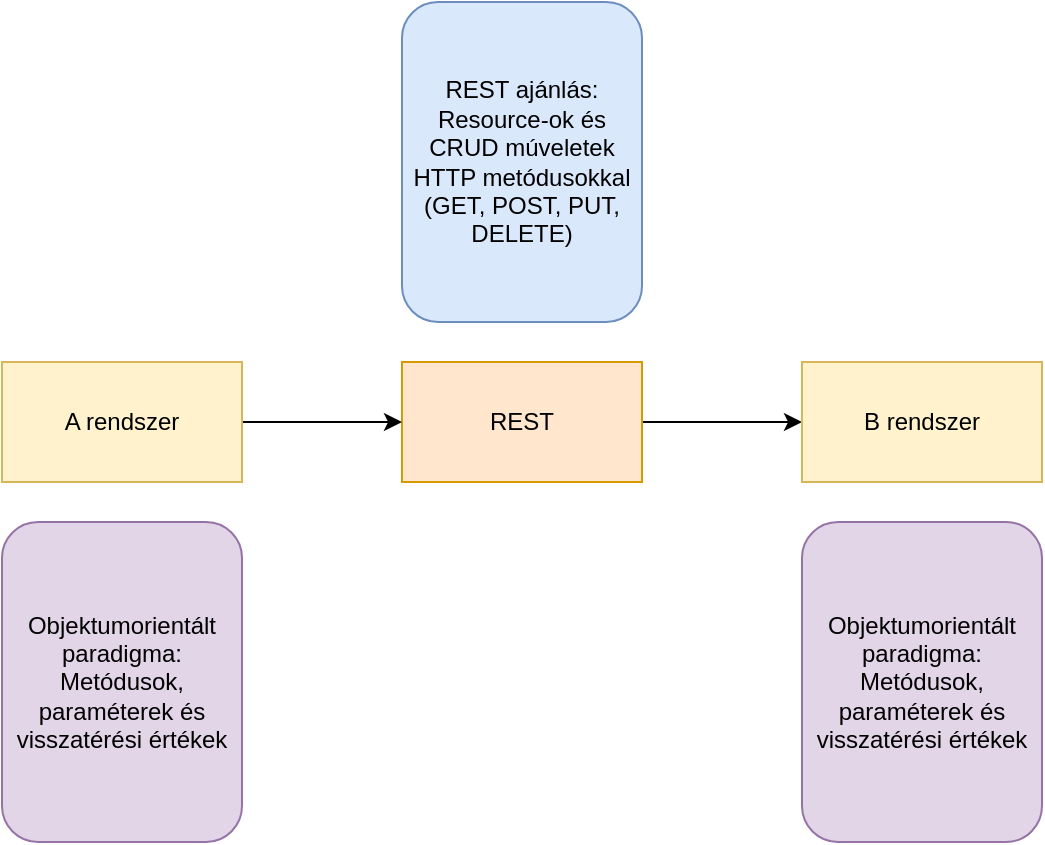 <mxfile version="20.8.16" type="device"><diagram name="1 oldal" id="YWSaiMZjcHhhkv6PHWw5"><mxGraphModel dx="1562" dy="957" grid="1" gridSize="10" guides="1" tooltips="1" connect="1" arrows="1" fold="1" page="1" pageScale="1" pageWidth="1169" pageHeight="827" math="0" shadow="0"><root><mxCell id="0"/><mxCell id="1" parent="0"/><mxCell id="Gpp1QOKf1zdDH7QUeYHZ-5" style="edgeStyle=orthogonalEdgeStyle;rounded=0;orthogonalLoop=1;jettySize=auto;html=1;exitX=1;exitY=0.5;exitDx=0;exitDy=0;entryX=0;entryY=0.5;entryDx=0;entryDy=0;" edge="1" parent="1" source="Gpp1QOKf1zdDH7QUeYHZ-1" target="Gpp1QOKf1zdDH7QUeYHZ-3"><mxGeometry relative="1" as="geometry"/></mxCell><mxCell id="Gpp1QOKf1zdDH7QUeYHZ-1" value="REST" style="rounded=0;whiteSpace=wrap;html=1;fillColor=#ffe6cc;strokeColor=#d79b00;" vertex="1" parent="1"><mxGeometry x="280" y="200" width="120" height="60" as="geometry"/></mxCell><mxCell id="Gpp1QOKf1zdDH7QUeYHZ-4" style="edgeStyle=orthogonalEdgeStyle;rounded=0;orthogonalLoop=1;jettySize=auto;html=1;exitX=1;exitY=0.5;exitDx=0;exitDy=0;entryX=0;entryY=0.5;entryDx=0;entryDy=0;" edge="1" parent="1" source="Gpp1QOKf1zdDH7QUeYHZ-2" target="Gpp1QOKf1zdDH7QUeYHZ-1"><mxGeometry relative="1" as="geometry"/></mxCell><mxCell id="Gpp1QOKf1zdDH7QUeYHZ-2" value="A rendszer" style="rounded=0;whiteSpace=wrap;html=1;verticalAlign=middle;fillColor=#fff2cc;strokeColor=#d6b656;" vertex="1" parent="1"><mxGeometry x="80" y="200" width="120" height="60" as="geometry"/></mxCell><mxCell id="Gpp1QOKf1zdDH7QUeYHZ-3" value="B rendszer" style="rounded=0;whiteSpace=wrap;html=1;verticalAlign=middle;fillColor=#fff2cc;strokeColor=#d6b656;" vertex="1" parent="1"><mxGeometry x="480" y="200" width="120" height="60" as="geometry"/></mxCell><mxCell id="Gpp1QOKf1zdDH7QUeYHZ-6" value="Objektumorientált paradigma:&lt;br&gt;Metódusok, paraméterek és visszatérési értékek" style="rounded=1;whiteSpace=wrap;html=1;fillColor=#e1d5e7;strokeColor=#9673a6;" vertex="1" parent="1"><mxGeometry x="80" y="280" width="120" height="160" as="geometry"/></mxCell><mxCell id="Gpp1QOKf1zdDH7QUeYHZ-7" value="Objektumorientált paradigma:&lt;br&gt;Metódusok, paraméterek és visszatérési értékek" style="rounded=1;whiteSpace=wrap;html=1;fillColor=#e1d5e7;strokeColor=#9673a6;" vertex="1" parent="1"><mxGeometry x="480" y="280" width="120" height="160" as="geometry"/></mxCell><mxCell id="Gpp1QOKf1zdDH7QUeYHZ-8" value="REST ajánlás:&lt;br&gt;Resource-ok és CRUD múveletek HTTP metódusokkal (GET, POST, PUT, DELETE)" style="rounded=1;whiteSpace=wrap;html=1;fillColor=#dae8fc;strokeColor=#6c8ebf;" vertex="1" parent="1"><mxGeometry x="280" y="20" width="120" height="160" as="geometry"/></mxCell></root></mxGraphModel></diagram></mxfile>